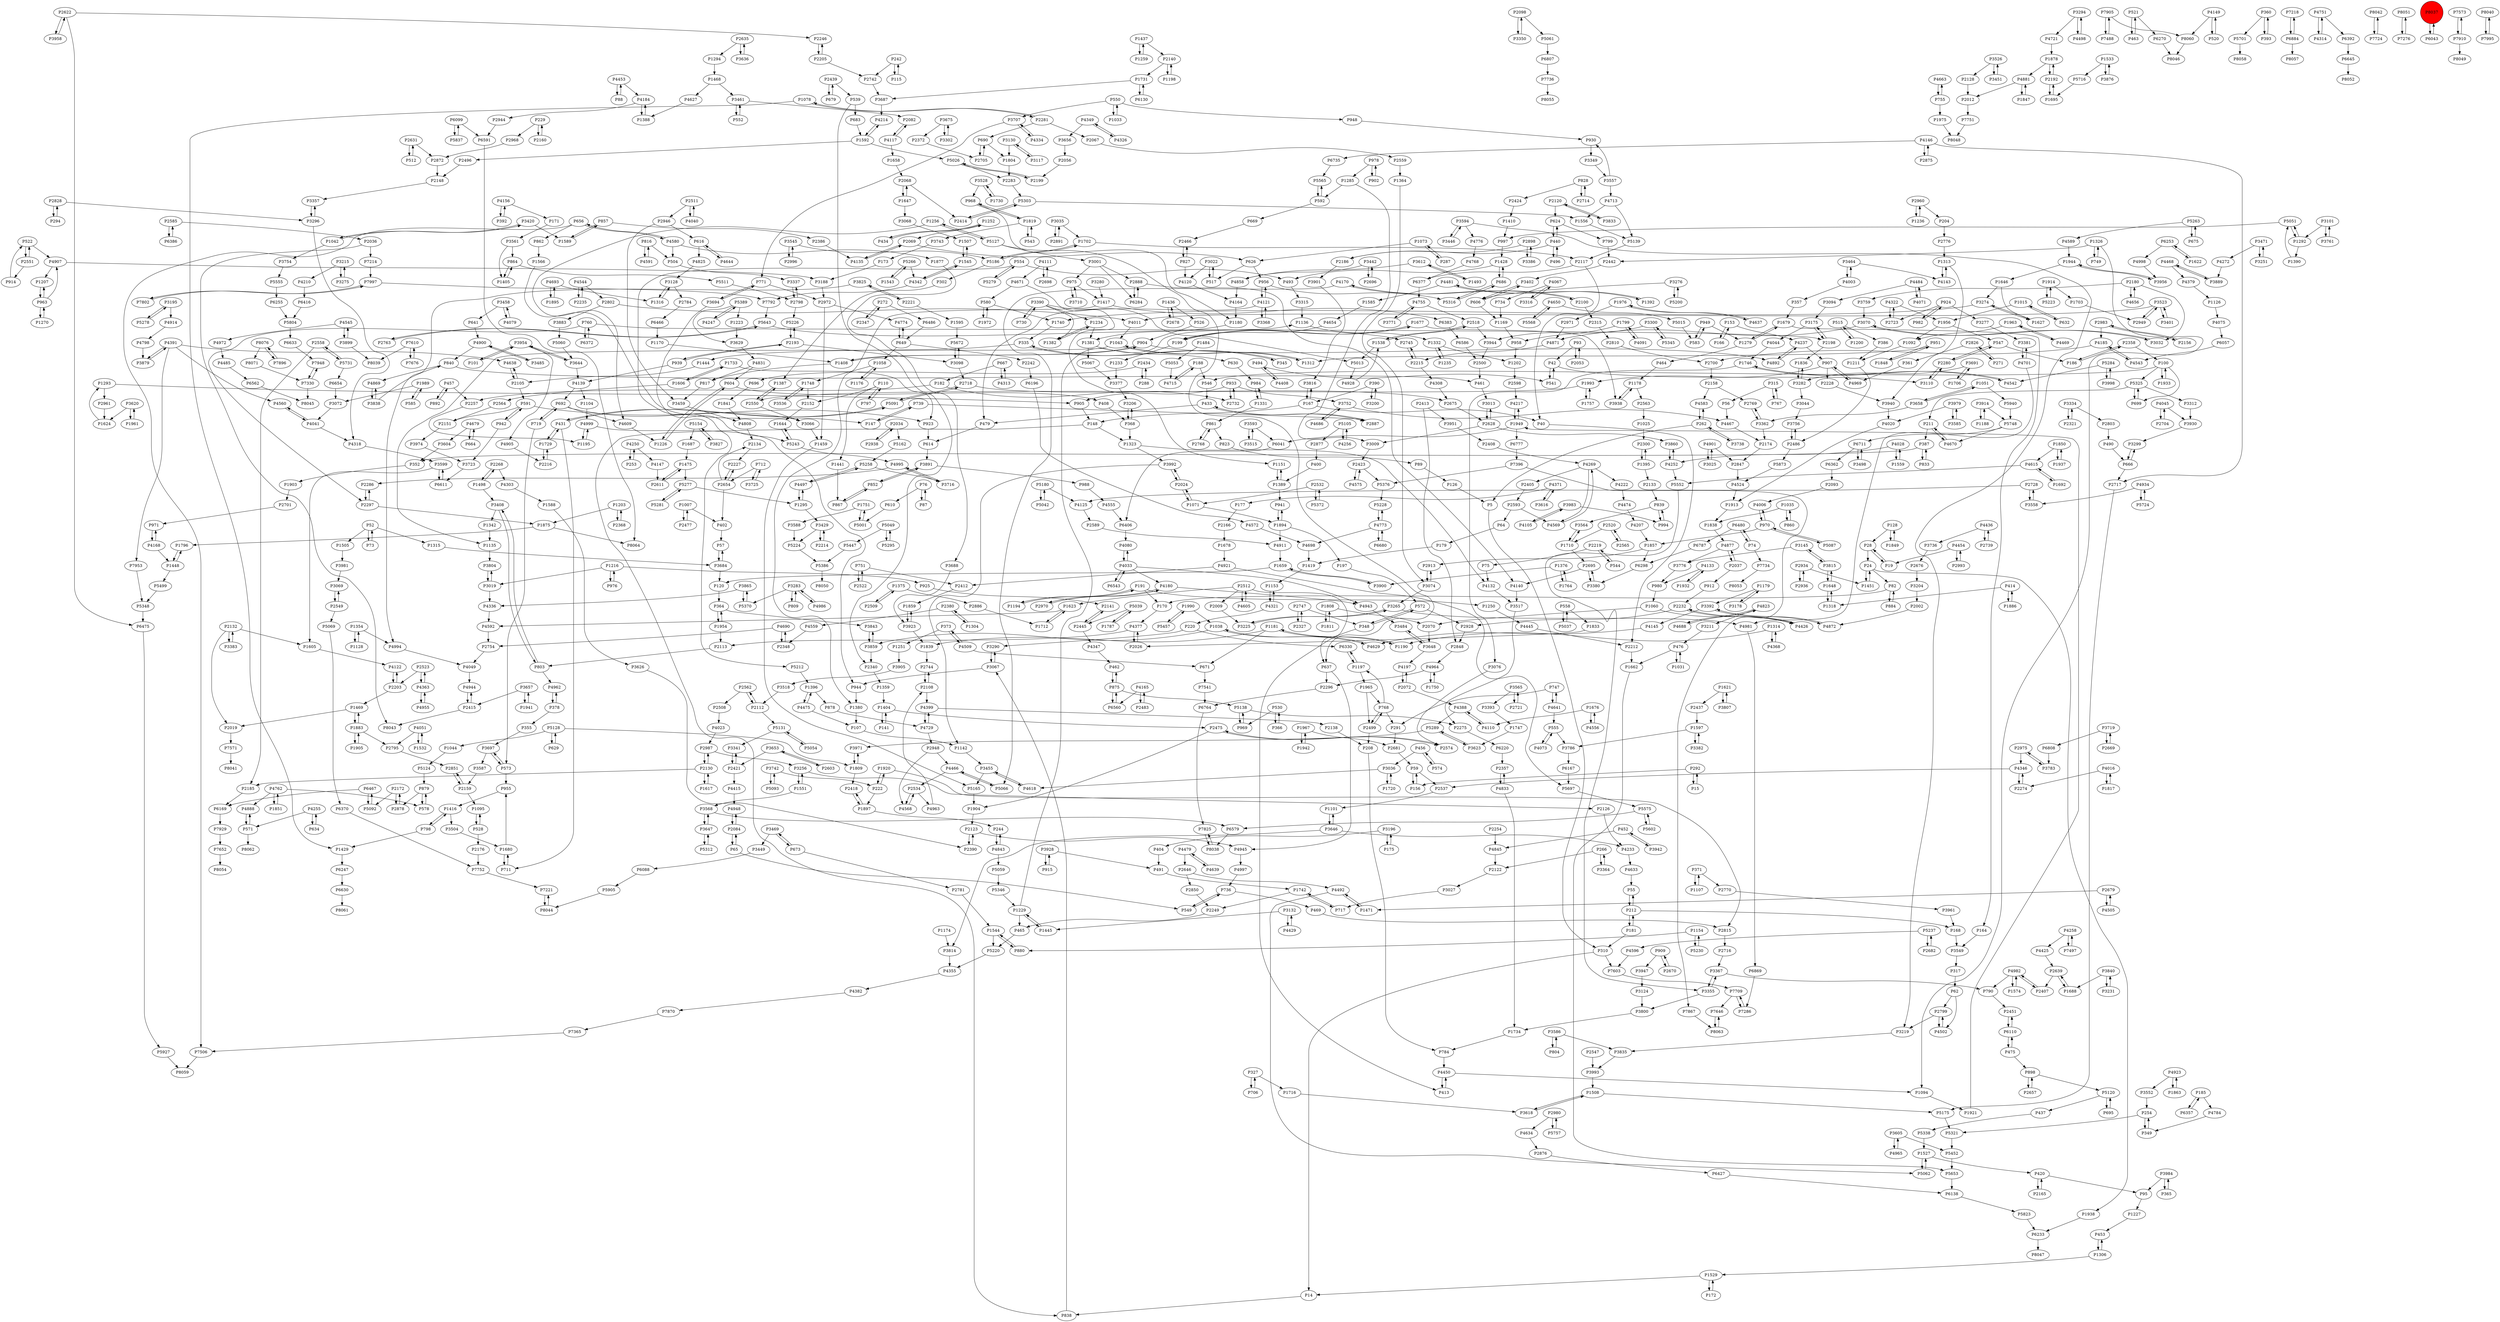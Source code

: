 digraph {
	P1428 -> P493
	P1498 -> P3408
	P4445 -> P2212
	P2442 -> P3402
	P28 -> P19
	P4877 -> P2037
	P2072 -> P4197
	P2358 -> P100
	P1687 -> P1475
	P4962 -> P378
	P3761 -> P3101
	P2098 -> P3350
	P1007 -> P2477
	P3196 -> P404
	P4143 -> P1313
	P3992 -> P2024
	P2961 -> P1624
	P2180 -> P4656
	P504 -> P3337
	P89 -> P126
	P3464 -> P4143
	P4663 -> P755
	P3175 -> P2198
	P1007 -> P402
	P839 -> P994
	P4168 -> P971
	P1376 -> P1764
	P2523 -> P2203
	P4033 -> P4180
	P4197 -> P2072
	P2002 -> P4872
	P1252 -> P434
	P14 -> P838
	P768 -> P1197
	P4020 -> P1913
	P1875 -> P8064
	P1436 -> P526
	P1469 -> P2019
	P1751 -> P3588
	P3974 -> P3723
	P2728 -> P4125
	P3648 -> P4197
	P1750 -> P4964
	P4140 -> P3517
	P7610 -> P7676
	P2130 -> P2987
	P5062 -> P1527
	P4544 -> P2802
	P4222 -> P4474
	P2108 -> P4399
	P3302 -> P3675
	P7752 -> P7221
	P3697 -> P3587
	P1894 -> P197
	P335 -> P1444
	P2232 -> P2928
	P3647 -> P5312
	P1993 -> P1757
	P7905 -> P7488
	P5325 -> P3312
	P3350 -> P2098
	P8060 -> P8046
	P1809 -> P2418
	P420 -> P2165
	P2993 -> P4454
	P5087 -> P970
	P1404 -> P141
	P4715 -> P188
	P2795 -> P2851
	P1354 -> P1128
	P3754 -> P5555
	P4117 -> P1658
	P7506 -> P8059
	P1897 -> P2418
	P898 -> P2657
	P6298 -> P3380
	P1354 -> P4994
	P790 -> P2451
	P1877 -> P3688
	P2128 -> P2012
	P2646 -> P2850
	P2437 -> P1597
	P2551 -> P914
	P2423 -> P5376
	P2888 -> P6284
	P1313 -> P4143
	P6270 -> P8046
	P1042 -> P3754
	P2281 -> P2067
	P1416 -> P3504
	P1605 -> P4122
	P7541 -> P6764
	P4755 -> P3771
	P3594 -> P3446
	P1841 -> P4808
	P1878 -> P2192
	P3274 -> P1627
	P4349 -> P4326
	P768 -> P2499
	P686 -> P5316
	P1710 -> P2695
	P327 -> P1716
	P5131 -> P5054
	P4650 -> P5568
	P3697 -> P573
	P2203 -> P4122
	P912 -> P2232
	P4997 -> P736
	P4637 -> P1976
	P4237 -> P907
	P4347 -> P462
	P3942 -> P452
	P4575 -> P2423
	P1622 -> P6253
	P1734 -> P784
	P2698 -> P4111
	P5568 -> P4650
	P1256 -> P4609
	P5716 -> P1695
	P3605 -> P4965
	P220 -> P3290
	P4798 -> P3879
	P7676 -> P7610
	P390 -> P167
	P2934 -> P1451
	P1729 -> P431
	P994 -> P839
	P592 -> P669
	P100 -> P1933
	P626 -> P956
	P2565 -> P2520
	P2946 -> P3459
	P2268 -> P1498
	P2340 -> P1359
	P2280 -> P547
	P437 -> P5338
	P3442 -> P4858
	P2158 -> P4583
	P1259 -> P1437
	P4943 -> P3484
	P294 -> P2828
	P7286 -> P7709
	P4524 -> P1913
	P3742 -> P5093
	P6586 -> P2500
	P4147 -> P2611
	P949 -> P1279
	P2739 -> P4436
	P3891 -> P988
	P3526 -> P3451
	P3265 -> P3225
	P2445 -> P2141
	P1316 -> P3128
	P3312 -> P3930
	P630 -> P984
	P4210 -> P6416
	P4363 -> P2523
	P1857 -> P6298
	P2520 -> P2565
	P3688 -> P3923
	P4492 -> P1471
	P3390 -> P5013
	P3251 -> P3471
	P574 -> P456
	P4168 -> P1448
	P1659 -> P3900
	P1748 -> P2152
	P3938 -> P1178
	P4559 -> P2348
	P573 -> P3697
	P555 -> P3786
	P541 -> P42
	P387 -> P833
	P2415 -> P4944
	P2551 -> P522
	P4634 -> P2876
	P4170 -> P2100
	P1234 -> P1382
	P4545 -> P3899
	P302 -> P1387
	P930 -> P3349
	P15 -> P292
	P4485 -> P6562
	P3984 -> P365
	P3124 -> P3800
	P880 -> P1544
	P2622 -> P2246
	P4016 -> P2274
	P2123 -> P2390
	P2913 -> P3074
	P469 -> P2815
	P5575 -> P5602
	P4149 -> P520
	P4149 -> P8060
	P4981 -> P6869
	P5066 -> P4466
	P3393 -> P1747
	P3593 -> P3515
	P6611 -> P3599
	P1382 -> P1234
	P6466 -> P1170
	P2408 -> P4269
	P5059 -> P5346
	P3219 -> P3835
	P924 -> P982
	P5552 -> P3355
	P768 -> P291
	P1405 -> P864
	P522 -> P4907
	P771 -> P2972
	P1292 -> P1390
	P580 -> P1972
	P2424 -> P1410
	P288 -> P2434
	P712 -> P3725
	P390 -> P3200
	P2249 -> P465
	P7214 -> P7997
	P3074 -> P3265
	P1107 -> P371
	P291 -> P2681
	P809 -> P3283
	P2176 -> P7752
	P3001 -> P6284
	P1617 -> P2130
	P1364 -> P3074
	P4755 -> P2518
	P1094 -> P1921
	P2113 -> P803
	P2380 -> P4559
	P669 -> P2466
	P3044 -> P3756
	P110 -> P1441
	P5105 -> P4256
	P3001 -> P2888
	P5701 -> P8058
	P2611 -> P1475
	P1178 -> P2563
	P1448 -> P1796
	P4185 -> P2700
	P3586 -> P3835
	P515 -> P1200
	P82 -> P170
	P624 -> P440
	P1796 -> P1448
	P924 -> P2723
	P2747 -> P348
	P958 -> P1202
	P4572 -> P4698
	P5154 -> P3827
	P2105 -> P591
	P2888 -> P4140
	P366 -> P530
	P1533 -> P5716
	P191 -> P1250
	P7896 -> P8076
	P2875 -> P4146
	P3865 -> P4336
	P153 -> P166
	P4986 -> P3283
	P4346 -> P2537
	P3710 -> P975
	P4945 -> P4997
	P1895 -> P4693
	P909 -> P2670
	P2654 -> P2227
	P3035 -> P2891
	P3069 -> P2549
	P695 -> P5120
	P673 -> P3469
	P4892 -> P4237
	P335 -> P345
	P7997 -> P7792
	P1234 -> P1381
	P1073 -> P287
	P3833 -> P2120
	P2876 -> P6427
	P3594 -> P4776
	P3471 -> P4272
	P616 -> P4825
	P5731 -> P2558
	P2215 -> P4308
	P5 -> P310
	P3523 -> P3401
	P1194 -> P191
	P840 -> P4869
	P1154 -> P5230
	P2132 -> P2019
	P1847 -> P4881
	P5175 -> P5321
	P6110 -> P2451
	P4774 -> P649
	P3771 -> P4755
	P3840 -> P3231
	P2034 -> P2938
	P2718 -> P2675
	P4871 -> P2215
	P2216 -> P1729
	P197 -> P572
	P1990 -> P1038
	P3256 -> P1551
	P573 -> P955
	P7218 -> P6884
	P5295 -> P5049
	P1388 -> P4184
	P6884 -> P7218
	P690 -> P1804
	P2972 -> P1459
	P4122 -> P2203
	P1748 -> P3536
	P6392 -> P6645
	P1949 -> P6041
	P7997 -> P7802
	P1703 -> P2949
	P95 -> P1227
	P1252 -> P2069
	P3859 -> P2340
	P6383 -> P6586
	P4580 -> P1877
	P4391 -> P3879
	P3022 -> P517
	P2523 -> P4363
	P1949 -> P6777
	P951 -> P1312
	P1551 -> P3568
	P4314 -> P4751
	P2439 -> P679
	P1170 -> P1408
	P1035 -> P860
	P3653 -> P2421
	P2522 -> P751
	P4877 -> P3776
	P3725 -> P712
	P892 -> P457
	P1595 -> P5672
	P2558 -> P5731
	P1677 -> P199
	P3752 -> P4467
	P2763 -> P5643
	P6427 -> P6138
	P1176 -> P1058
	P968 -> P1180
	P402 -> P57
	P3420 -> P1589
	P1545 -> P4342
	P3587 -> P2159
	P6099 -> P5837
	P1226 -> P604
	P5321 -> P5452
	P4321 -> P220
	P4045 -> P2704
	P683 -> P1592
	P1408 -> P904
	P1416 -> P798
	P4091 -> P1799
	P6480 -> P74
	P3586 -> P804
	P4965 -> P3605
	P4823 -> P3211
	P3485 -> P4900
	P2744 -> P2108
	P1883 -> P1905
	P3027 -> P717
	P526 -> P904
	P494 -> P4408
	P7396 -> P5376
	P4823 -> P4688
	P3743 -> P173
	P2205 -> P2742
	P5289 -> P3971
	P3838 -> P4869
	P3215 -> P4210
	P4326 -> P4349
	P5200 -> P3276
	P970 -> P4006
	P546 -> P433
	P2174 -> P2847
	P878 -> P4729
	P211 -> P387
	P4170 -> P5066
	P692 -> P719
	P686 -> P1428
	P3899 -> P4545
	P1624 -> P1293
	P948 -> P930
	P1285 -> P3009
	P4003 -> P357
	P6711 -> P3498
	P167 -> P3816
	P1313 -> P3940
	P4468 -> P3889
	P3827 -> P5154
	P1538 -> P5013
	P4921 -> P5697
	P1169 -> P958
	P4322 -> P1956
	P3429 -> P5224
	P7736 -> P8055
	P220 -> P6330
	P5565 -> P592
	P1878 -> P4881
	P57 -> P3684
	P1408 -> P817
	P5165 -> P1904
	P7825 -> P8038
	P6475 -> P5927
	P591 -> P942
	P3464 -> P4003
	P2550 -> P3066
	P2716 -> P3367
	P310 -> P7603
	P4679 -> P3604
	P528 -> P2176
	P40 -> P2212
	P1592 -> P5026
	P491 -> P1742
	P1731 -> P6130
	P24 -> P1451
	P1799 -> P4091
	P5093 -> P3742
	P3561 -> P864
	P2414 -> P5303
	P4721 -> P1878
	P4023 -> P2987
	P5180 -> P4125
	P3368 -> P4121
	P1976 -> P4637
	P1648 -> P3815
	P5697 -> P5575
	P7905 -> P8060
	P2520 -> P1710
	P4121 -> P3368
	P4121 -> P956
	P3900 -> P1659
	P6480 -> P6787
	P2439 -> P539
	P547 -> P186
	P1331 -> P984
	P73 -> P52
	P5091 -> P431
	P3392 -> P4145
	P3128 -> P2784
	P4006 -> P970
	P3383 -> P2132
	P1375 -> P2886
	P2407 -> P4982
	P550 -> P3707
	P2321 -> P3334
	P3196 -> P175
	P272 -> P2347
	P3623 -> P5289
	P852 -> P867
	P3280 -> P1417
	P1179 -> P3178
	P1606 -> P1733
	P4075 -> P6057
	P3009 -> P2423
	P3296 -> P3357
	P1903 -> P2701
	P2037 -> P4877
	P3594 -> P3219
	P182 -> P2732
	P2180 -> P3759
	P3446 -> P3594
	P1417 -> P6383
	P1035 -> P1838
	P558 -> P1833
	P4901 -> P3025
	P42 -> P541
	P5499 -> P5348
	P6377 -> P4755
	P4346 -> P2274
	P1306 -> P453
	P2126 -> P4233
	P4497 -> P5258
	P3565 -> P3393
	P2140 -> P1731
	P624 -> P799
	P3646 -> P1101
	P1507 -> P1545
	P6560 -> P875
	P5837 -> P6099
	P4670 -> P211
	P2675 -> P2628
	P3364 -> P266
	P4773 -> P5228
	P2165 -> P420
	P2315 -> P2810
	P262 -> P3738
	P1730 -> P3528
	P4469 -> P1963
	P1920 -> P222
	P2872 -> P2148
	P2562 -> P2508
	P6057 -> P4543
	P2357 -> P4833
	P634 -> P4255
	P4969 -> P907
	P4467 -> P2174
	P3523 -> P2949
	P530 -> P969
	P827 -> P2466
	P433 -> P479
	P2971 -> P4871
	P2728 -> P3558
	P1256 -> P5127
	P3905 -> P3518
	P360 -> P393
	P816 -> P4591
	P1965 -> P768
	P368 -> P1323
	P5303 -> P1556
	P4051 -> P2795
	P2802 -> P3883
	P2696 -> P3442
	P6253 -> P1622
	P6680 -> P4773
	P2300 -> P1395
	P1702 -> P5186
	P355 -> P3697
	P1731 -> P3687
	P3130 -> P1804
	P1819 -> P3743
	P5224 -> P5386
	P2327 -> P2747
	P939 -> P2193
	P242 -> P2742
	P404 -> P491
	P3117 -> P3130
	P5042 -> P5180
	P4776 -> P4768
	P1747 -> P3623
	P1848 -> P951
	P616 -> P4644
	P1216 -> P3019
	P3067 -> P944
	P3282 -> P1836
	P2603 -> P3653
	P4105 -> P3983
	P3504 -> P1680
	P8042 -> P7724
	P2654 -> P2134
	P3954 -> P101
	P7929 -> P7652
	P5284 -> P4542
	P6372 -> P760
	P5823 -> P6233
	P2297 -> P1875
	P4825 -> P3128
	P4391 -> P4638
	P4999 -> P1195
	P2212 -> P1662
	P3658 -> P3362
	P3716 -> P4995
	P1954 -> P364
	P2134 -> P2227
	P3719 -> P6808
	P3408 -> P1342
	P2799 -> P4502
	P530 -> P366
	P2512 -> P4605
	P2980 -> P5757
	P4481 -> P1392
	P292 -> P15
	P988 -> P4555
	P3461 -> P552
	P1092 -> P1211
	P6777 -> P7396
	P1746 -> P4542
	P3646 -> P4233
	P799 -> P2442
	P1179 -> P3392
	P2348 -> P4690
	P1216 -> P976
	P128 -> P28
	P656 -> P862
	P3036 -> P1720
	P4964 -> P2296
	P1389 -> P1151
	P3616 -> P4371
	P4843 -> P5059
	P1692 -> P4615
	P1678 -> P4921
	P626 -> P517
	P2705 -> P690
	P1894 -> P941
	P6869 -> P7286
	P4833 -> P1734
	P1961 -> P3620
	P7734 -> P8053
	P42 -> P3110
	P1235 -> P1332
	P4923 -> P3552
	P4583 -> P262
	P8063 -> P7646
	P440 -> P496
	P4125 -> P2589
	P1437 -> P2140
	P951 -> P1848
	P554 -> P493
	P2423 -> P4575
	P3951 -> P2408
	P5905 -> P8044
	P719 -> P573
	P1044 -> P5124
	P4556 -> P1676
	P6255 -> P5804
	P8051 -> P7276
	P5258 -> P4497
	P3545 -> P2996
	P1658 -> P2068
	P465 -> P5220
	P4751 -> P6392
	P1606 -> P2564
	P1295 -> P4497
	P65 -> P549
	P3691 -> P1706
	P4773 -> P6680
	P4033 -> P4943
	P1956 -> P1092
	P862 -> P1566
	P2549 -> P3069
	P7867 -> P8063
	P378 -> P4962
	P461 -> P3013
	P364 -> P3843
	P3992 -> P1142
	P2198 -> P1836
	P5061 -> P6807
	P52 -> P1505
	P5748 -> P6711
	P7330 -> P7948
	P74 -> P6480
	P6088 -> P5905
	P3094 -> P3175
	P208 -> P784
	P2563 -> P1025
	P1956 -> P547
	P4509 -> P373
	P1941 -> P3657
	P4484 -> P4071
	P571 -> P4888
	P2628 -> P3860
	P4693 -> P1316
	P2635 -> P3636
	P4544 -> P2235
	P191 -> P1194
	P5051 -> P997
	P2631 -> P512
	P52 -> P73
	P3110 -> P2280
	P3684 -> P120
	P2798 -> P3337
	P3588 -> P5224
	P2828 -> P294
	P3961 -> P168
	P1468 -> P3461
	P4751 -> P4314
	P4073 -> P555
	P349 -> P254
	P2975 -> P3783
	P3646 -> P3814
	P3341 -> P2421
	P365 -> P3984
	P5511 -> P2798
	P1559 -> P4028
	P4342 -> P7792
	P327 -> P706
	P1875 -> P1796
	P3979 -> P3585
	P2185 -> P6169
	P736 -> P549
	P1250 -> P4445
	P3175 -> P4044
	P2486 -> P5873
	P2802 -> P4011
	P452 -> P3942
	P3647 -> P3568
	P734 -> P1169
	P4713 -> P1556
	P1498 -> P2268
	P4568 -> P2534
	P244 -> P4843
	P345 -> P335
	P4474 -> P4207
	P2593 -> P64
	P4934 -> P3558
	P583 -> P949
	P167 -> P40
	P2776 -> P1313
	P1060 -> P4426
	P760 -> P2297
	P1295 -> P3429
	P4184 -> P2944
	P2574 -> P2475
	P4269 -> P4222
	P4639 -> P4479
	P5091 -> P2718
	P1914 -> P5223
	P5228 -> P4773
	P907 -> P4969
	P904 -> P4892
	P5243 -> P4995
	P2898 -> P3386
	P2140 -> P1198
	P2622 -> P3958
	P4591 -> P816
	P3274 -> P1740
	P5281 -> P5277
	P4033 -> P4080
	P2193 -> P3098
	P315 -> P56
	P3283 -> P5370
	P5105 -> P2877
	P171 -> P3561
	P3983 -> P994
	P2701 -> P971
	P4858 -> P4164
	P186 -> P2358
	P3707 -> P4334
	P1304 -> P2380
	P1285 -> P592
	P1990 -> P5457
	P2593 -> P4569
	P1216 -> P925
	P2511 -> P2946
	P5277 -> P5281
	P610 -> P5001
	P2036 -> P8043
	P1597 -> P3786
	P2072 -> P4388
	P550 -> P948
	P5724 -> P4934
	P4609 -> P1226
	P2483 -> P4165
	P3334 -> P2321
	P3947 -> P3124
	P1445 -> P1229
	P2635 -> P1294
	P2589 -> P4911
	P1621 -> P2437
	P755 -> P4663
	P1197 -> P1965
	P93 -> P42
	P1236 -> P2960
	P4067 -> P3316
	P942 -> P591
	P2980 -> P4634
	P4258 -> P4425
	P550 -> P1033
	P4955 -> P4363
	P3899 -> P8039
	P4881 -> P1847
	P147 -> P739
	P5223 -> P1914
	P1679 -> P1279
	P3752 -> P4686
	P4040 -> P2511
	P3032 -> P3070
	P4688 -> P4823
	P3367 -> P3355
	P543 -> P1819
	P6654 -> P3072
	P1920 -> P2815
	P2714 -> P828
	P164 -> P3549
	P463 -> P521
	P857 -> P2386
	P656 -> P7506
	P6233 -> P8047
	P3618 -> P1508
	P4165 -> P6560
	P1180 -> P1381
	P1544 -> P5220
	P3451 -> P3526
	P2098 -> P5061
	P3694 -> P5243
	P4972 -> P4485
	P2421 -> P3341
	P3940 -> P4020
	P1894 -> P4911
	P400 -> P1389
	P1294 -> P1468
	P1437 -> P1259
	P3984 -> P95
	P5230 -> P1154
	P2987 -> P2130
	P4453 -> P4184
	P3815 -> P1648
	P2268 -> P4303
	P1292 -> P5051
	P4041 -> P4318
	P3334 -> P2803
	P2386 -> P4135
	P7497 -> P4258
	P2415 -> P8043
	P1469 -> P1883
	P7365 -> P7506
	P2500 -> P461
	P1058 -> P1748
	P817 -> P3459
	P3653 -> P2603
	P7948 -> P7330
	P1043 -> P1135
	P100 -> P5325
	P3914 -> P5748
	P4049 -> P4944
	P1989 -> P3072
	P2132 -> P1605
	P1326 -> P749
	P4247 -> P5389
	P784 -> P4450
	P4928 -> P1538
	P7652 -> P8054
	P2024 -> P3992
	P6253 -> P4998
	P476 -> P1031
	P3066 -> P1459
	P2193 -> P939
	P1543 -> P5266
	P6138 -> P5823
	P3128 -> P1316
	P522 -> P2551
	P1451 -> P24
	P3215 -> P3275
	P76 -> P87
	P5124 -> P879
	P1126 -> P4075
	P4111 -> P2698
	P2019 -> P7571
	P2562 -> P2112
	P5026 -> P2283
	P2848 -> P4964
	P3458 -> P4079
	P3290 -> P3067
	P2960 -> P1236
	P2159 -> P1095
	P1293 -> P905
	P2198 -> P3175
	P2192 -> P1695
	P4545 -> P4972
	P1441 -> P867
	P315 -> P767
	P153 -> P4237
	P1104 -> P4999
	P978 -> P902
	P1181 -> P1190
	P3377 -> P3206
	P272 -> P6486
	P2559 -> P1364
	P2405 -> P2593
	P2466 -> P827
	P2160 -> P229
	P2024 -> P1071
	P1033 -> P550
	P2228 -> P3940
	P3956 -> P1944
	P74 -> P7734
	P4905 -> P2216
	P2297 -> P2286
	P2082 -> P4117
	P3687 -> P4214
	P2970 -> P4180
	P5051 -> P1292
	P4028 -> P4252
	P101 -> P3954
	P110 -> P2152
	P939 -> P4139
	P4784 -> P349
	P2803 -> P490
	P2851 -> P2159
	P1592 -> P2496
	P1323 -> P4132
	P494 -> P541
	P76 -> P610
	P1592 -> P4214
	P3825 -> P2221
	P2372 -> P2705
	P5120 -> P695
	P949 -> P583
	P898 -> P5120
	P2781 -> P1544
	P5804 -> P6633
	P3098 -> P5672
	P287 -> P1073
	P3859 -> P3843
	P2390 -> P2123
	P2768 -> P861
	P3518 -> P2112
	P3299 -> P666
	P1585 -> P4654
	P222 -> P1897
	P3901 -> P3816
	P1662 -> P5653
	P1623 -> P4592
	P4907 -> P3188
	P3675 -> P2372
	P2100 -> P2315
	P2296 -> P6764
	P2670 -> P909
	P2723 -> P4322
	P5389 -> P3629
	P2242 -> P6196
	P4269 -> P2405
	P614 -> P3891
	P5139 -> P2117
	P3068 -> P1507
	P749 -> P1326
	P6130 -> P1731
	P6357 -> P185
	P2678 -> P1436
	P3865 -> P5370
	P592 -> P5565
	P970 -> P1857
	P3132 -> P1445
	P3786 -> P6167
	P8076 -> P8071
	P3296 -> P4318
	P262 -> P4583
	P1538 -> P2518
	P4111 -> P4671
	P699 -> P5325
	P2068 -> P1647
	P803 -> P3408
	P3648 -> P3484
	P4569 -> P4269
	P222 -> P1920
	P3455 -> P5165
	P1404 -> P2475
	P2368 -> P1203
	P4901 -> P2847
	P120 -> P364
	P2558 -> P2185
	P6711 -> P6362
	P4982 -> P790
	P2695 -> P4140
	P93 -> P2053
	P606 -> P1169
	P3843 -> P3859
	P4701 -> P4981
	P2960 -> P204
	P2518 -> P3944
	P1944 -> P3956
	P3225 -> P3265
	P6041 -> P6406
	P212 -> P55
	P4479 -> P4639
	P673 -> P2781
	P4003 -> P3464
	P904 -> P1408
	P115 -> P242
	P6562 -> P8045
	P861 -> P823
	P5555 -> P6255
	P2518 -> P1538
	P56 -> P4467
	P3315 -> P1136
	P5927 -> P8059
	P166 -> P153
	P1967 -> P2681
	P1181 -> P1839
	P2639 -> P2407
	P3928 -> P915
	P4156 -> P171
	P679 -> P2439
	P3390 -> P1382
	P4729 -> P2948
	P1648 -> P1318
	P4233 -> P4633
	P2550 -> P1387
	P3019 -> P3804
	P3599 -> P6611
	P310 -> P14
	P747 -> P4641
	P204 -> P2776
	P2186 -> P3901
	P3993 -> P1508
	P1972 -> P580
	P1680 -> P711
	P2413 -> P2848
	P717 -> P1742
	P3067 -> P3290
	P1532 -> P4051
	P4146 -> P6735
	P969 -> P5138
	P2508 -> P4023
	P852 -> P3891
	P1989 -> P585
	P3101 -> P3761
	P4509 -> P671
	P5672 -> P3098
	P5940 -> P5748
	P4914 -> P4798
	P75 -> P4132
	P1190 -> P1181
	P1095 -> P528
	P5873 -> P4524
	P1211 -> P2486
	P4067 -> P734
	P1921 -> P1949
	P2850 -> P2249
	P168 -> P3549
	P3188 -> P2972
	P1315 -> P3684
	P6196 -> P4572
	P2219 -> P544
	P667 -> P182
	P760 -> P2198
	P6110 -> P475
	P2108 -> P2744
	P1203 -> P2368
	P3282 -> P3044
	P172 -> P1529
	P554 -> P5279
	P3195 -> P5278
	P4481 -> P1585
	P4408 -> P494
	P1646 -> P3274
	P604 -> P1226
	P357 -> P1679
	P4502 -> P2799
	P3691 -> P3282
	P3620 -> P1624
	P3838 -> P840
	P8044 -> P7221
	P606 -> P3402
	P840 -> P461
	P515 -> P386
	P2534 -> P4568
	P1574 -> P4982
	P1863 -> P4923
	P1804 -> P2283
	P266 -> P3364
	P1746 -> P3076
	P2534 -> P4963
	P1468 -> P4627
	P2084 -> P65
	P4729 -> P4399
	P52 -> P1315
	P5154 -> P1687
	P5289 -> P3623
	P2130 -> P1617
	P364 -> P1954
	P2254 -> P4845
	P6330 -> P1197
	P2009 -> P3225
	P2679 -> P4505
	P3362 -> P2769
	P253 -> P4250
	P3883 -> P5060
	P2056 -> P2199
	P5128 -> P1044
	P3526 -> P2128
	P4944 -> P2415
	P6764 -> P7825
	P2227 -> P2654
	P440 -> P2186
	P3891 -> P852
	P408 -> P368
	P1937 -> P1850
	P199 -> P1677
	P1251 -> P3905
	P3564 -> P1710
	P875 -> P462
	P2221 -> P1595
	P4121 -> P479
	P1551 -> P3256
	P1914 -> P1703
	P141 -> P1404
	P8071 -> P7330
	P1963 -> P4469
	P490 -> P666
	P2949 -> P3523
	P5060 -> P3644
	P414 -> P1318
	P3981 -> P3069
	P1153 -> P4321
	P755 -> P1975
	P2886 -> P1712
	P4995 -> P3716
	P4117 -> P2082
	P2123 -> P4945
	P4845 -> P2122
	P126 -> P5
	P1174 -> P3814
	P2120 -> P624
	P4256 -> P5105
	P7709 -> P7286
	P5243 -> P1644
	P914 -> P522
	P547 -> P2280
	P4436 -> P3736
	P179 -> P1419
	P984 -> P1331
	P3958 -> P2622
	P4214 -> P1592
	P1227 -> P453
	P1071 -> P1894
	P4964 -> P1750
	P2754 -> P4049
	P4650 -> P5015
	P915 -> P3928
	P3657 -> P2415
	P2026 -> P4377
	P907 -> P1993
	P580 -> P1740
	P59 -> P2537
	P1729 -> P2216
	P860 -> P1035
	P371 -> P2770
	P5026 -> P2199
	P2105 -> P4638
	P3195 -> P4914
	P496 -> P440
	P5447 -> P5386
	P1306 -> P1529
	P1544 -> P880
	P649 -> P2242
	P3923 -> P1839
	P975 -> P1417
	P909 -> P3947
	P816 -> P504
	P823 -> P89
	P3013 -> P2628
	P4644 -> P616
	P2012 -> P7751
	P5278 -> P3195
	P453 -> P1306
	P1154 -> P880
	P4641 -> P555
	P1396 -> P4475
	P2274 -> P4346
	P2445 -> P4347
	P857 -> P1589
	P2975 -> P4346
	P2512 -> P1623
	P3277 -> P3381
	P3889 -> P4468
	P4768 -> P6377
	P6645 -> P8052
	P3357 -> P3296
	P4139 -> P692
	P1527 -> P5062
	P4336 -> P4592
	P4145 -> P4629
	P4638 -> P2105
	P82 -> P884
	P1419 -> P1153
	P3449 -> P6088
	P7330 -> P8045
	P2486 -> P3756
	P5372 -> P2532
	P1849 -> P128
	P6220 -> P2357
	P4454 -> P2993
	P3528 -> P1730
	P2122 -> P3027
	P649 -> P1058
	P5653 -> P6138
	P3515 -> P3593
	P2380 -> P1304
	P879 -> P2878
	P4831 -> P817
	P5316 -> P686
	P3022 -> P4120
	P4693 -> P1895
	P1676 -> P4110
	P4963 -> P2108
	P3019 -> P4336
	P3355 -> P3367
	P3558 -> P2728
	P637 -> P2296
	P4371 -> P177
	P798 -> P1416
	P1195 -> P4999
	P1527 -> P420
	P902 -> P978
	P6467 -> P5092
	P2412 -> P1859
	P1680 -> P955
	P2156 -> P2983
	P1932 -> P4133
	P667 -> P4313
	P3256 -> P2126
	P1025 -> P2300
	P4080 -> P4033
	P6735 -> P5565
	P4313 -> P667
	P4146 -> P2717
	P1178 -> P3938
	P5186 -> P302
	P3719 -> P2669
	P4399 -> P2138
	P2810 -> P2700
	P5386 -> P8050
	P1886 -> P414
	P393 -> P360
	P456 -> P574
	P3536 -> P1748
	P1566 -> P147
	P1375 -> P2509
	P6386 -> P2585
	P7610 -> P8039
	P440 -> P624
	P1293 -> P2961
	P730 -> P3390
	P1136 -> P1332
	P3658 -> P1051
	P1043 -> P1312
	P3612 -> P1493
	P475 -> P898
	P692 -> P4609
	P5389 -> P1223
	P1078 -> P1429
	P956 -> P5316
	P4679 -> P664
	P2421 -> P4415
	P3523 -> P4011
	P4342 -> P1545
	P4318 -> P3599
	P8037 -> P6043
	P3684 -> P57
	P3200 -> P390
	P4255 -> P634
	P371 -> P1107
	P1436 -> P2678
	P4872 -> P3392
	P4207 -> P1857
	P2549 -> P5069
	P2215 -> P2745
	P348 -> P572
	P2826 -> P361
	P3076 -> P2574
	P1207 -> P963
	P879 -> P578
	P475 -> P6110
	P2631 -> P2872
	P578 -> P879
	P3604 -> P352
	P2877 -> P400
	P671 -> P7541
	P6043 -> P8037
	P3815 -> P3145
	P3498 -> P6711
	P1954 -> P2113
	P3944 -> P2500
	P457 -> P892
	P4165 -> P2483
	P2646 -> P4492
	P4272 -> P3889
	P5277 -> P1295
	P3928 -> P491
	P1395 -> P2133
	P4686 -> P3752
	P760 -> P6372
	P1060 -> P2070
	P457 -> P2257
	P2100 -> P4170
	P3145 -> P3776
	P5092 -> P6467
	P4701 -> P3381
	P2704 -> P4045
	P1742 -> P717
	P1051 -> P5940
	P348 -> P413
	P1318 -> P1648
	P1229 -> P1445
	P7870 -> P7365
	P2669 -> P3719
	P4388 -> P4110
	P188 -> P546
	P4258 -> P7497
	P4881 -> P2012
	P4454 -> P19
	P1799 -> P958
	P4164 -> P1180
	P3971 -> P1809
	P1710 -> P3564
	P3392 -> P4872
	P3362 -> P2174
	P1993 -> P2550
	P1038 -> P4629
	P2281 -> P1078
	P6247 -> P6630
	P5131 -> P3341
	P2983 -> P4185
	P7646 -> P8063
	P6543 -> P4033
	P1556 -> P5139
	P1381 -> P630
	P3204 -> P2002
	P3275 -> P3215
	P3035 -> P1702
	P3381 -> P4701
	P5279 -> P554
	P804 -> P3586
	P4252 -> P3860
	P666 -> P2717
	P188 -> P4715
	P1787 -> P5039
	P191 -> P170
	P706 -> P327
	P1359 -> P1404
	P4349 -> P3656
	P2148 -> P3357
	P5138 -> P2275
	P4184 -> P1388
	P1859 -> P3923
	P933 -> P2732
	P8076 -> P7896
	P4900 -> P840
	P6579 -> P8038
	P1904 -> P2123
	P4998 -> P3956
	P1720 -> P3036
	P1326 -> P1094
	P7953 -> P5348
	P368 -> P3206
	P2159 -> P2851
	P373 -> P1251
	P2676 -> P3204
	P3557 -> P4713
	P554 -> P5212
	P6406 -> P4080
	P2742 -> P3687
	P4589 -> P1944
	P5053 -> P4715
	P1390 -> P5051
	P4382 -> P7870
	P1942 -> P1967
	P4921 -> P2412
	P1695 -> P2192
	P6633 -> P7948
	P7396 -> P7867
	P4016 -> P1817
	P4629 -> P1038
	P6370 -> P7752
	P3294 -> P4721
	P199 -> P1233
	P5338 -> P1527
	P2496 -> P2148
	P2151 -> P3974
	P2537 -> P1101
	P944 -> P1380
	P59 -> P156
	P7573 -> P7910
	P978 -> P1285
	P4250 -> P4147
	P1197 -> P6330
	P3675 -> P3302
	P4615 -> P1692
	P4071 -> P4484
	P1475 -> P2611
	P2221 -> P3825
	P7709 -> P7646
	P3459 -> P4808
	P2084 -> P4948
	P963 -> P4907
	P3471 -> P3251
	P2117 -> P6377
	P3835 -> P3993
	P2948 -> P4466
	P2180 -> P3032
	P544 -> P2219
	P3742 -> P222
	P4907 -> P1207
	P1135 -> P3804
	P5263 -> P4589
	P3429 -> P2214
	P2132 -> P3383
	P3694 -> P771
	P3561 -> P1405
	P3072 -> P4041
	P254 -> P349
	P751 -> P2522
	P464 -> P1178
	P2138 -> P208
	P2983 -> P2156
	P19 -> P28
	P4948 -> P2084
	P2972 -> P4774
	P2499 -> P208
	P433 -> P2887
	P5015 -> P583
	P2717 -> P5175
	P6808 -> P3783
	P170 -> P4377
	P7802 -> P7997
	P3402 -> P606
	P2679 -> P1471
	P1808 -> P2070
	P7571 -> P8041
	P1380 -> P107
	P1976 -> P2971
	P3276 -> P606
	P690 -> P2705
	P4808 -> P2134
	P982 -> P924
	P4466 -> P2534
	P1679 -> P164
	P1811 -> P1808
	P1314 -> P4368
	P1505 -> P3981
	P833 -> P387
	P1323 -> P3992
	P1270 -> P963
	P4671 -> P1151
	P373 -> P4509
	P5263 -> P675
	P2112 -> P2562
	P1392 -> P4481
	P4505 -> P2679
	P3265 -> P4981
	P4133 -> P980
	P8040 -> P7995
	P3380 -> P2695
	P4560 -> P4041
	P1819 -> P543
	P1588 -> P3626
	P173 -> P3188
	P521 -> P6270
	P1071 -> P2024
	P2564 -> P2151
	P4255 -> P571
	P3876 -> P1533
	P3629 -> P4831
	P4041 -> P4560
	P4180 -> P2970
	P968 -> P1819
	P2070 -> P3648
	P7792 -> P5643
	P7488 -> P7905
	P479 -> P614
	P4250 -> P253
	P3355 -> P3800
	P3484 -> P3648
	P803 -> P4962
	P3930 -> P3299
	P1128 -> P1354
	P2347 -> P272
	P2275 -> P6220
	P3626 -> P2390
	P4450 -> P1094
	P5237 -> P2682
	P5069 -> P6370
	P1702 -> P2117
	P4363 -> P4955
	P2509 -> P1375
	P980 -> P1060
	P5643 -> P2763
	P3455 -> P4618
	P976 -> P1216
	P4051 -> P1532
	P2654 -> P402
	P2770 -> P3961
	P3759 -> P3070
	P637 -> P4945
	P4618 -> P3455
	P431 -> P5091
	P739 -> P147
	P517 -> P3022
	P572 -> P2928
	P1389 -> P941
	P2585 -> P2036
	P1623 -> P1712
	P1038 -> P3859
	P262 -> P5
	P1716 -> P3618
	P3656 -> P2056
	P2257 -> P1195
	P3825 -> P4994
	P4656 -> P2180
	P1508 -> P3618
	P1078 -> P2281
	P875 -> P5138
	P1417 -> P1380
	P1529 -> P14
	P4475 -> P1396
	P2682 -> P5237
	P55 -> P212
	P1621 -> P3807
	P4011 -> P1043
	P3549 -> P317
	P3316 -> P4067
	P3840 -> P1688
	P2130 -> P2185
	P378 -> P355
	P632 -> P1015
	P6630 -> P8061
	P456 -> P3036
	P6807 -> P7736
	P181 -> P310
	P3860 -> P4252
	P4615 -> P5552
	P591 -> P923
	P3568 -> P3647
	P2036 -> P7214
	P2451 -> P6110
	P1712 -> P1623
	P3294 -> P4498
	P5325 -> P699
	P1850 -> P4615
	P2037 -> P912
	P666 -> P3299
	P3517 -> P2275
	P5127 -> P637
	P4654 -> P199
	P864 -> P5511
	P4033 -> P6543
	P3783 -> P2975
	P907 -> P2228
	P571 -> P8062
	P181 -> P212
	P167 -> P148
	P3442 -> P2696
	P5602 -> P5575
	P2657 -> P898
	P4426 -> P2232
	P828 -> P2424
	P2828 -> P3296
	P971 -> P4168
	P242 -> P115
	P8038 -> P7825
	P4399 -> P4729
	P2141 -> P2445
	P1031 -> P476
	P2747 -> P2327
	P1448 -> P5499
	P1676 -> P4556
	P3814 -> P4355
	P4492 -> P5062
	P4773 -> P4698
	P2700 -> P2158
	P4994 -> P4049
	P3979 -> P4020
	P4999 -> P944
	P5128 -> P1809
	P2928 -> P2848
	P2418 -> P1897
	P905 -> P148
	P4377 -> P2113
	P5376 -> P5228
	P3206 -> P368
	P2477 -> P1007
	P970 -> P5087
	P1938 -> P6233
	P1647 -> P3068
	P5039 -> P1787
	P3568 -> P6579
	P493 -> P3315
	P5643 -> P2745
	P558 -> P5037
	P6099 -> P6591
	P3401 -> P3523
	P5237 -> P4596
	P4237 -> P4892
	P1151 -> P1389
	P1475 -> P5277
	P2987 -> P3256
	P1200 -> P515
	P2695 -> P3380
	P1410 -> P997
	P2934 -> P2936
	P4371 -> P3616
	P2219 -> P75
	P3098 -> P2718
	P5049 -> P5295
	P2203 -> P1469
	P4690 -> P2348
	P3776 -> P980
	P712 -> P2654
	P229 -> P2968
	P3276 -> P5200
	P110 -> P797
	P2681 -> P59
	P3620 -> P1961
	P827 -> P4120
	P696 -> P1841
	P2622 -> P6475
	P5748 -> P4670
	P5266 -> P1543
	P2532 -> P5372
	P3914 -> P1188
	P4217 -> P1949
	P1493 -> P3612
	P5120 -> P437
	P431 -> P1729
	P5258 -> P3716
	P1897 -> P244
	P2499 -> P768
	P5757 -> P2980
	P128 -> P1849
	P1706 -> P3691
	P1188 -> P3914
	P875 -> P6560
	P6362 -> P2093
	P3723 -> P6611
	P3552 -> P254
	P4120 -> P4164
	P1975 -> P8048
	P100 -> P546
	P3738 -> P262
	P1808 -> P1811
	P5162 -> P5258
	P1742 -> P2249
	P6284 -> P2888
	P2511 -> P4040
	P62 -> P2799
	P3923 -> P1859
	P5037 -> P558
	P955 -> P1416
	P736 -> P469
	P798 -> P1429
	P2172 -> P5092
	P4269 -> P4569
	P4475 -> P107
	P5575 -> P6579
	P2968 -> P2872
	P1883 -> P1469
	P3130 -> P3117
	P1042 -> P3420
	P3557 -> P930
	P1757 -> P1993
	P4596 -> P7603
	P1644 -> P5243
	P5039 -> P2445
	P7751 -> P8048
	P5226 -> P2193
	P1764 -> P1376
	P352 -> P1903
	P4641 -> P747
	P4698 -> P1419
	P1312 -> P1043
	P2826 -> P271
	P3337 -> P2798
	P2799 -> P3219
	P1331 -> P861
	P4833 -> P2357
	P3458 -> P641
	P1332 -> P1235
	P5266 -> P4342
	P7221 -> P8044
	P6416 -> P5804
	P2878 -> P2172
	P4079 -> P3458
	P4045 -> P3930
	P3593 -> P6041
	P1836 -> P3282
	P4995 -> P2286
	P3998 -> P5284
	P1905 -> P1883
	P1963 -> P1092
	P1597 -> P3382
	P3644 -> P3954
	P64 -> P179
	P767 -> P315
	P2628 -> P3013
	P1051 -> P3658
	P1944 -> P1646
	P884 -> P82
	P2948 -> P4568
	P4497 -> P1295
	P1381 -> P5067
	P6591 -> P8064
	P185 -> P6357
	P1429 -> P6247
	P4466 -> P5066
	P1223 -> P3629
	P4498 -> P3294
	P177 -> P2166
	P24 -> P1938
	P1933 -> P100
	P3800 -> P1734
	P1733 -> P923
	P2205 -> P2246
	P5067 -> P3377
	P3420 -> P1042
	P4831 -> P604
	P549 -> P736
	P4843 -> P244
	P156 -> P59
	P2069 -> P626
	P2946 -> P616
	P4377 -> P2026
	P87 -> P76
	P649 -> P4774
	P2732 -> P933
	P4388 -> P5289
	P1627 -> P3274
	P924 -> P3277
	P3585 -> P3979
	P1332 -> P1202
	P1326 -> P2442
	P2898 -> P2186
	P5284 -> P3998
	P2192 -> P1878
	P4453 -> P88
	P271 -> P2826
	P1688 -> P2639
	P4110 -> P4388
	P2120 -> P3833
	P1817 -> P4016
	P1428 -> P686
	P867 -> P852
	P3036 -> P4618
	P3807 -> P1621
	P4185 -> P4543
	P4605 -> P2512
	P1733 -> P1606
	P2413 -> P3951
	P1659 -> P120
	P229 -> P2160
	P1965 -> P2499
	P4139 -> P1104
	P1202 -> P2598
	P2936 -> P2934
	P4391 -> P4560
	P7276 -> P8051
	P4303 -> P1588
	P2358 -> P186
	P452 -> P4845
	P4028 -> P1559
	P797 -> P110
	P62 -> P4502
	P5180 -> P5042
	P4436 -> P2739
	P1589 -> P857
	P3599 -> P1605
	P3612 -> P4858
	P771 -> P3694
	P7910 -> P7573
	P1833 -> P2026
	P392 -> P4156
	P2246 -> P2205
	P4135 -> P2069
	P1529 -> P172
	P254 -> P5321
	P1484 -> P5053
	P5325 -> P211
	P1459 -> P5165
	P462 -> P875
	P839 -> P3564
	P6486 -> P649
	P1819 -> P968
	P1396 -> P878
	P4252 -> P5552
	P4869 -> P3838
	P3132 -> P4429
	P1203 -> P1875
	P975 -> P3710
	P3386 -> P2898
	P2214 -> P3429
	P100 -> P699
	P2532 -> P1071
	P552 -> P3461
	P2585 -> P6386
	P512 -> P2631
	P1751 -> P5001
	P3816 -> P167
	P997 -> P1428
	P5127 -> P3001
	P861 -> P2768
	P107 -> P1142
	P2283 -> P5303
	P4391 -> P7953
	P420 -> P95
	P572 -> P348
	P3954 -> P3644
	P1142 -> P3455
	P3367 -> P790
	P4762 -> P4888
	P923 -> P614
	P3074 -> P2913
	P360 -> P5701
	P4543 -> P4185
	P1508 -> P5175
	P3001 -> P975
	P3736 -> P2676
	P5049 -> P5447
	P3408 -> P803
	P3390 -> P730
	P1058 -> P1176
	P3211 -> P476
	P1314 -> P1190
	P4934 -> P5724
	P3879 -> P4391
	P838 -> P3067
	P292 -> P156
	P2172 -> P2878
	P7724 -> P8042
	P963 -> P1207
	P4429 -> P3132
	P4133 -> P1932
	P1851 -> P4762
	P4180 -> P4943
	P520 -> P4149
	P4132 -> P3517
	P5220 -> P4355
	P3382 -> P1597
	P2199 -> P5026
	P3469 -> P673
	P2152 -> P1644
	P4479 -> P2646
	P5346 -> P1229
	P2598 -> P4217
	P4334 -> P3707
	P1838 -> P4877
	P386 -> P1211
	P3545 -> P5186
	P65 -> P2084
	P2434 -> P696
	P2053 -> P93
	P4633 -> P55
	P4542 -> P1746
	P3283 -> P4986
	P4415 -> P4948
	P434 -> P1252
	P5013 -> P4928
	P3145 -> P3815
	P5127 -> P1256
	P1857 -> P2913
	P5212 -> P1396
	P864 -> P1405
	P28 -> P24
	P148 -> P1323
	P1101 -> P3646
	P4911 -> P1659
	P3101 -> P1292
	P5389 -> P4247
	P4762 -> P1851
	P4982 -> P1574
	P5312 -> P3647
	P3565 -> P2721
	P2718 -> P5091
	P414 -> P1886
	P2996 -> P3545
	P4762 -> P578
	P2938 -> P2034
	P7995 -> P8040
	P528 -> P1095
	P4580 -> P656
	P2475 -> P2574
	P629 -> P5128
	P4468 -> P4379
	P1015 -> P1956
	P3954 -> P4905
	P4146 -> P2875
	P1949 -> P4217
	P1677 -> P3938
	P4484 -> P3094
	P3528 -> P968
	P2639 -> P1688
	P3178 -> P1179
	P361 -> P4969
	P3469 -> P3449
	P1198 -> P2140
	P2166 -> P1678
	P2034 -> P5162
	P4982 -> P2407
	P4580 -> P504
	P5348 -> P6475
	P7910 -> P8049
	P2798 -> P5226
	P5303 -> P2414
	P5186 -> P1702
	P2769 -> P3362
	P4592 -> P2754
	P2117 -> P40
	P4450 -> P413
	P5457 -> P1990
	P2158 -> P2769
	P5370 -> P3865
	P1181 -> P671
	P1387 -> P2550
	P3707 -> P771
	P1395 -> P2300
	P2547 -> P3993
	P4322 -> P2723
	P2286 -> P2297
	P3983 -> P4105
	P656 -> P4580
	P751 -> P2412
	P4156 -> P392
	P1646 -> P1627
	P1229 -> P1136
	P942 -> P3723
	P4379 -> P1126
	P2847 -> P4524
	P387 -> P352
	P1279 -> P464
	P3756 -> P2486
	P3300 -> P5345
	P4627 -> P1388
	P1545 -> P1507
	P692 -> P3066
	P4368 -> P1314
	P1533 -> P3876
	P4900 -> P3485
	P5345 -> P3300
	P148 -> P838
	P1883 -> P2795
	P1015 -> P632
	P212 -> P181
	P3636 -> P2635
	P2068 -> P2414
	P6167 -> P5697
	P6169 -> P7929
	P175 -> P3196
	P3644 -> P4139
	P2232 -> P4426
	P539 -> P683
	P185 -> P4784
	P2069 -> P4135
	P431 -> P711
	P1233 -> P3377
	P1740 -> P335
	P675 -> P5263
	P266 -> P2122
	P4888 -> P571
	P3283 -> P809
	P3349 -> P3557
	P5001 -> P1751
	P4923 -> P1863
	P3657 -> P1941
	P963 -> P1270
	P317 -> P62
	P476 -> P1662
	P2721 -> P3565
	P88 -> P4453
	P2475 -> P1904
	P3461 -> P2082
	P6467 -> P6169
	P4425 -> P2639
	P1279 -> P1679
	P4555 -> P6406
	P182 -> P2257
	P2193 -> P5226
	P2784 -> P6466
	P739 -> P2887
	P4671 -> P580
	P2512 -> P2009
	P2112 -> P5131
	P747 -> P291
	P2944 -> P6591
	P2093 -> P4006
	P1647 -> P2068
	P1342 -> P1135
	P3070 -> P3032
	P3231 -> P3840
	P24 -> P82
	P2887 -> P433
	P933 -> P905
	P2815 -> P2716
	P1839 -> P2744
	P1471 -> P4492
	P3390 -> P1234
	P3804 -> P3019
	P4321 -> P1153
	P2280 -> P3110
	P6787 -> P6298
	P4044 -> P1746
	P719 -> P692
	P3605 -> P5452
	P5128 -> P629
	P2434 -> P288
	P4355 -> P4382
	P925 -> P2141
	P2067 -> P2559
	P6884 -> P8057
	P828 -> P2714
	P2235 -> P4544
	P4713 -> P5139
	P521 -> P463
	P211 -> P4670
	P2745 -> P2215
	P2512 -> P637
	P1229 -> P465
	P591 -> P2151
	P7603 -> P7709
	P1850 -> P1937
	P3070 -> P4871
	P212 -> P168
	P5138 -> P969
	P933 -> P3752
	P5054 -> P5131
	P956 -> P4121
	P4690 -> P2754
	P413 -> P4450
	P711 -> P1680
	P2133 -> P839
	P604 -> P408
	P2891 -> P3035
	P1444 -> P2105
	P1809 -> P3971
	P664 -> P4679
	P641 -> P4900
	P585 -> P1989
	P1376 -> P3900
	P5731 -> P6654
	P2281 -> P690
	P555 -> P4073
	P1967 -> P1942
	P941 -> P1894
	P1073 -> P626
	P539 -> P2340
	P5452 -> P5653
	P2628 -> P3009
	P4308 -> P2675
	P3300 -> P3944
	P1913 -> P1838
	P3025 -> P4901
	P8037 [shape=circle]
	P8037 [style=filled]
	P8037 [fillcolor=red]
}